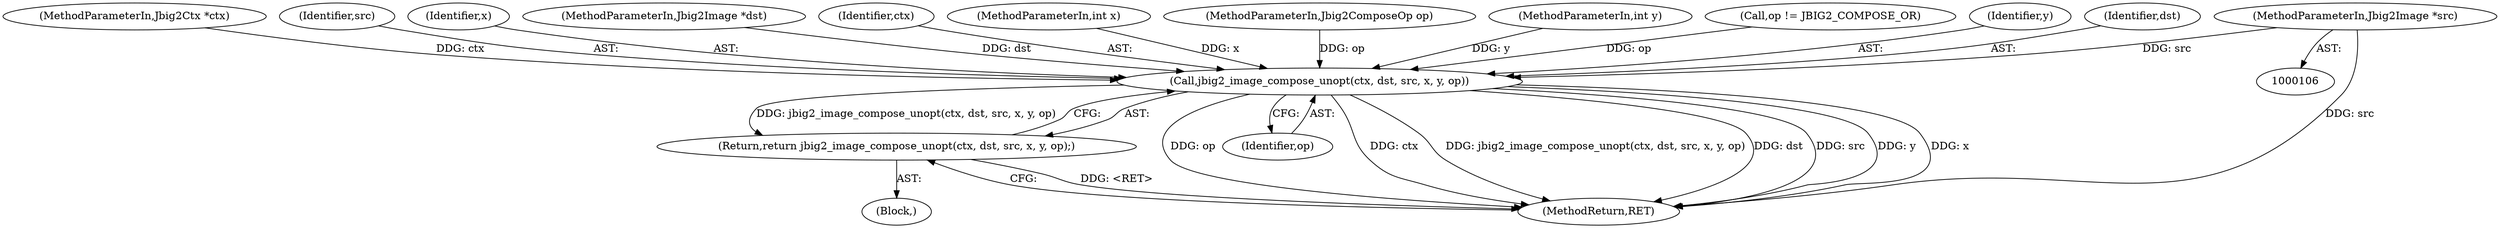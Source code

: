 digraph "0_ghostscript_e698d5c11d27212aa1098bc5b1673a3378563092_3@pointer" {
"1000109" [label="(MethodParameterIn,Jbig2Image *src)"];
"1000133" [label="(Call,jbig2_image_compose_unopt(ctx, dst, src, x, y, op))"];
"1000132" [label="(Return,return jbig2_image_compose_unopt(ctx, dst, src, x, y, op);)"];
"1000107" [label="(MethodParameterIn,Jbig2Ctx *ctx)"];
"1000136" [label="(Identifier,src)"];
"1000137" [label="(Identifier,x)"];
"1000108" [label="(MethodParameterIn,Jbig2Image *dst)"];
"1000131" [label="(Block,)"];
"1000134" [label="(Identifier,ctx)"];
"1000110" [label="(MethodParameterIn,int x)"];
"1000112" [label="(MethodParameterIn,Jbig2ComposeOp op)"];
"1000109" [label="(MethodParameterIn,Jbig2Image *src)"];
"1000139" [label="(Identifier,op)"];
"1000111" [label="(MethodParameterIn,int y)"];
"1000128" [label="(Call,op != JBIG2_COMPOSE_OR)"];
"1000624" [label="(MethodReturn,RET)"];
"1000133" [label="(Call,jbig2_image_compose_unopt(ctx, dst, src, x, y, op))"];
"1000138" [label="(Identifier,y)"];
"1000132" [label="(Return,return jbig2_image_compose_unopt(ctx, dst, src, x, y, op);)"];
"1000135" [label="(Identifier,dst)"];
"1000109" -> "1000106"  [label="AST: "];
"1000109" -> "1000624"  [label="DDG: src"];
"1000109" -> "1000133"  [label="DDG: src"];
"1000133" -> "1000132"  [label="AST: "];
"1000133" -> "1000139"  [label="CFG: "];
"1000134" -> "1000133"  [label="AST: "];
"1000135" -> "1000133"  [label="AST: "];
"1000136" -> "1000133"  [label="AST: "];
"1000137" -> "1000133"  [label="AST: "];
"1000138" -> "1000133"  [label="AST: "];
"1000139" -> "1000133"  [label="AST: "];
"1000132" -> "1000133"  [label="CFG: "];
"1000133" -> "1000624"  [label="DDG: op"];
"1000133" -> "1000624"  [label="DDG: ctx"];
"1000133" -> "1000624"  [label="DDG: jbig2_image_compose_unopt(ctx, dst, src, x, y, op)"];
"1000133" -> "1000624"  [label="DDG: dst"];
"1000133" -> "1000624"  [label="DDG: src"];
"1000133" -> "1000624"  [label="DDG: y"];
"1000133" -> "1000624"  [label="DDG: x"];
"1000133" -> "1000132"  [label="DDG: jbig2_image_compose_unopt(ctx, dst, src, x, y, op)"];
"1000107" -> "1000133"  [label="DDG: ctx"];
"1000108" -> "1000133"  [label="DDG: dst"];
"1000110" -> "1000133"  [label="DDG: x"];
"1000111" -> "1000133"  [label="DDG: y"];
"1000128" -> "1000133"  [label="DDG: op"];
"1000112" -> "1000133"  [label="DDG: op"];
"1000132" -> "1000131"  [label="AST: "];
"1000624" -> "1000132"  [label="CFG: "];
"1000132" -> "1000624"  [label="DDG: <RET>"];
}
